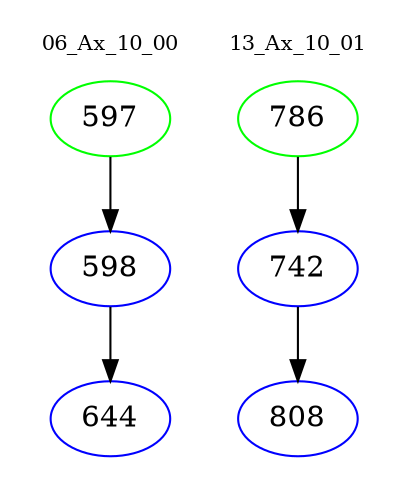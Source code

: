 digraph{
subgraph cluster_0 {
color = white
label = "06_Ax_10_00";
fontsize=10;
T0_597 [label="597", color="green"]
T0_597 -> T0_598 [color="black"]
T0_598 [label="598", color="blue"]
T0_598 -> T0_644 [color="black"]
T0_644 [label="644", color="blue"]
}
subgraph cluster_1 {
color = white
label = "13_Ax_10_01";
fontsize=10;
T1_786 [label="786", color="green"]
T1_786 -> T1_742 [color="black"]
T1_742 [label="742", color="blue"]
T1_742 -> T1_808 [color="black"]
T1_808 [label="808", color="blue"]
}
}
